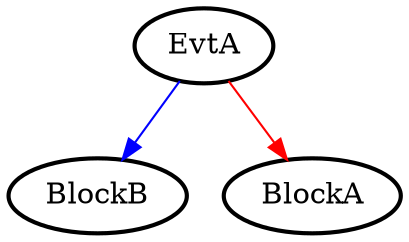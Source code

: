 digraph "remove4-2" {
  node [cpu=1 pattern=A tperiod=100000000 toffs=0 fid=1 gid=5 sid=2 bpid=8 style=filled color=black fillcolor=white penwidth=2 shape=oval]
  EvtA [type=switch patentry=1]
  BlockB [type=block]
  edge [type=defdst color=red]
  EvtA -> BlockA
  EvtA -> BlockB [type=target color=blue]
}
